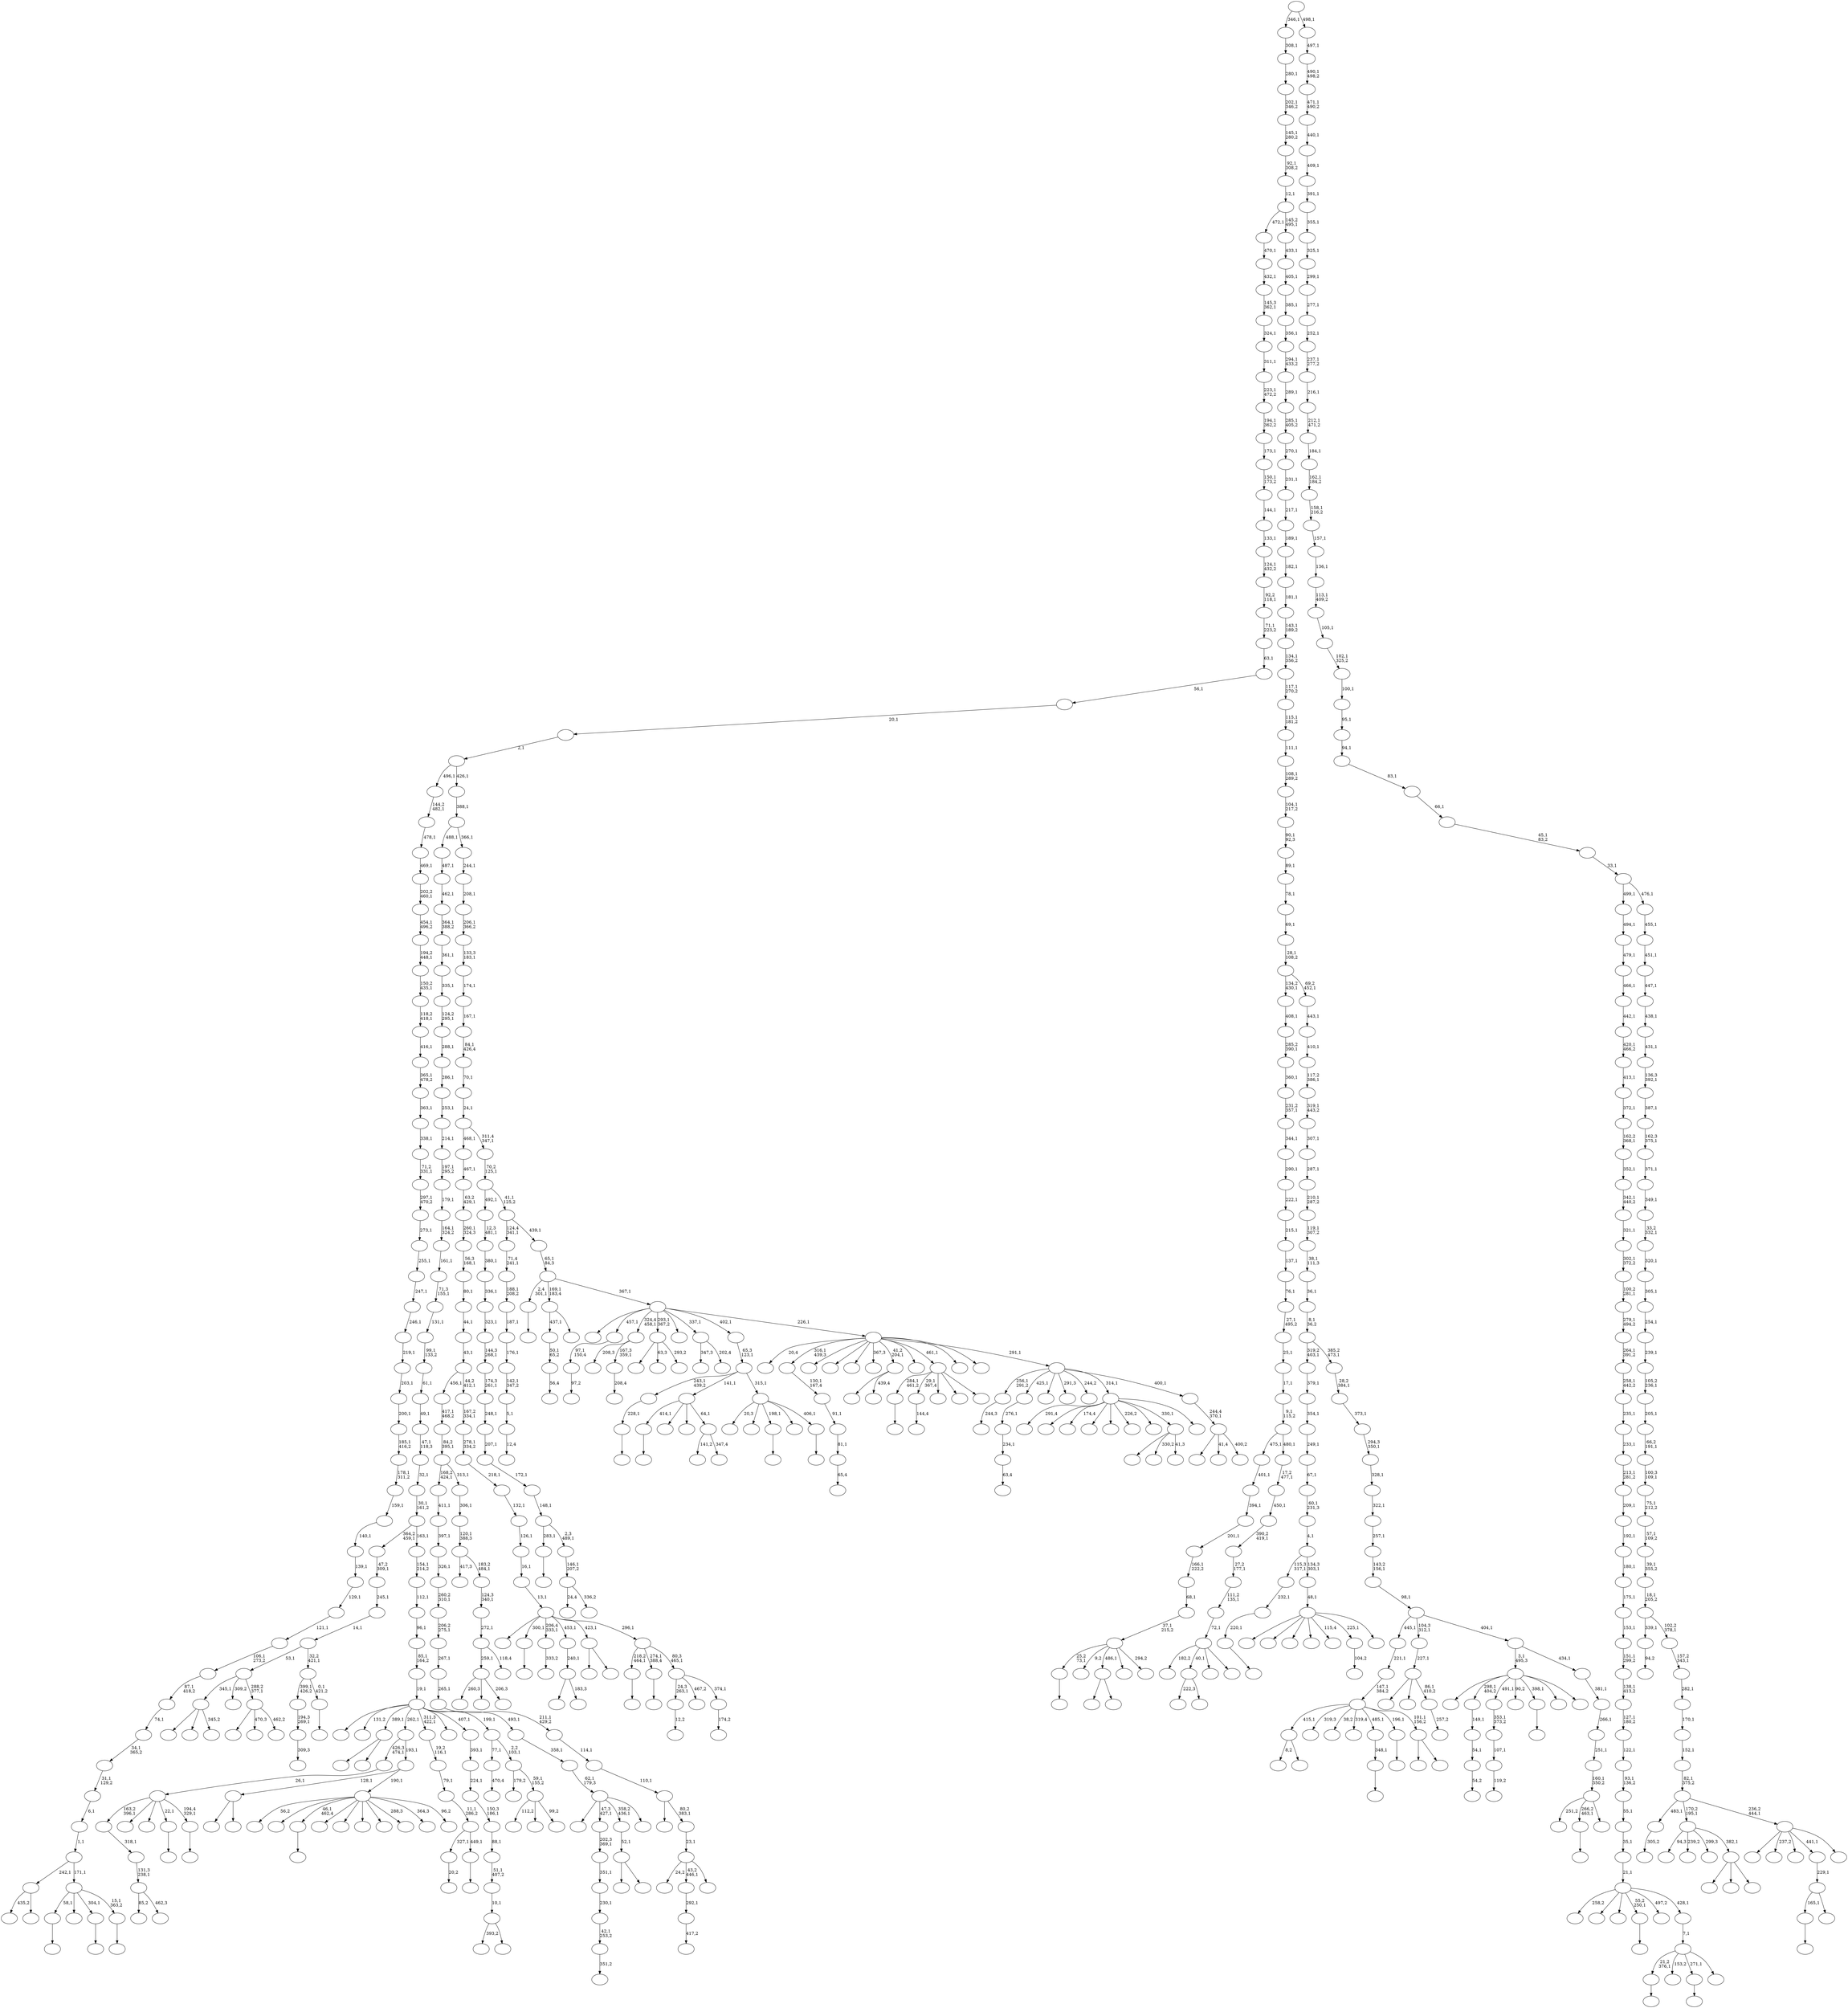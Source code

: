 digraph T {
	700 [label=""]
	699 [label=""]
	698 [label=""]
	697 [label=""]
	696 [label=""]
	695 [label=""]
	694 [label=""]
	693 [label=""]
	692 [label=""]
	691 [label=""]
	690 [label=""]
	689 [label=""]
	688 [label=""]
	687 [label=""]
	686 [label=""]
	685 [label=""]
	684 [label=""]
	683 [label=""]
	682 [label=""]
	681 [label=""]
	680 [label=""]
	679 [label=""]
	678 [label=""]
	677 [label=""]
	676 [label=""]
	675 [label=""]
	674 [label=""]
	673 [label=""]
	672 [label=""]
	671 [label=""]
	670 [label=""]
	669 [label=""]
	668 [label=""]
	667 [label=""]
	666 [label=""]
	665 [label=""]
	664 [label=""]
	663 [label=""]
	662 [label=""]
	661 [label=""]
	660 [label=""]
	659 [label=""]
	658 [label=""]
	657 [label=""]
	656 [label=""]
	655 [label=""]
	654 [label=""]
	653 [label=""]
	652 [label=""]
	651 [label=""]
	650 [label=""]
	649 [label=""]
	648 [label=""]
	647 [label=""]
	646 [label=""]
	645 [label=""]
	644 [label=""]
	643 [label=""]
	642 [label=""]
	641 [label=""]
	640 [label=""]
	639 [label=""]
	638 [label=""]
	637 [label=""]
	636 [label=""]
	635 [label=""]
	634 [label=""]
	633 [label=""]
	632 [label=""]
	631 [label=""]
	630 [label=""]
	629 [label=""]
	628 [label=""]
	627 [label=""]
	626 [label=""]
	625 [label=""]
	624 [label=""]
	623 [label=""]
	622 [label=""]
	621 [label=""]
	620 [label=""]
	619 [label=""]
	618 [label=""]
	617 [label=""]
	616 [label=""]
	615 [label=""]
	614 [label=""]
	613 [label=""]
	612 [label=""]
	611 [label=""]
	610 [label=""]
	609 [label=""]
	608 [label=""]
	607 [label=""]
	606 [label=""]
	605 [label=""]
	604 [label=""]
	603 [label=""]
	602 [label=""]
	601 [label=""]
	600 [label=""]
	599 [label=""]
	598 [label=""]
	597 [label=""]
	596 [label=""]
	595 [label=""]
	594 [label=""]
	593 [label=""]
	592 [label=""]
	591 [label=""]
	590 [label=""]
	589 [label=""]
	588 [label=""]
	587 [label=""]
	586 [label=""]
	585 [label=""]
	584 [label=""]
	583 [label=""]
	582 [label=""]
	581 [label=""]
	580 [label=""]
	579 [label=""]
	578 [label=""]
	577 [label=""]
	576 [label=""]
	575 [label=""]
	574 [label=""]
	573 [label=""]
	572 [label=""]
	571 [label=""]
	570 [label=""]
	569 [label=""]
	568 [label=""]
	567 [label=""]
	566 [label=""]
	565 [label=""]
	564 [label=""]
	563 [label=""]
	562 [label=""]
	561 [label=""]
	560 [label=""]
	559 [label=""]
	558 [label=""]
	557 [label=""]
	556 [label=""]
	555 [label=""]
	554 [label=""]
	553 [label=""]
	552 [label=""]
	551 [label=""]
	550 [label=""]
	549 [label=""]
	548 [label=""]
	547 [label=""]
	546 [label=""]
	545 [label=""]
	544 [label=""]
	543 [label=""]
	542 [label=""]
	541 [label=""]
	540 [label=""]
	539 [label=""]
	538 [label=""]
	537 [label=""]
	536 [label=""]
	535 [label=""]
	534 [label=""]
	533 [label=""]
	532 [label=""]
	531 [label=""]
	530 [label=""]
	529 [label=""]
	528 [label=""]
	527 [label=""]
	526 [label=""]
	525 [label=""]
	524 [label=""]
	523 [label=""]
	522 [label=""]
	521 [label=""]
	520 [label=""]
	519 [label=""]
	518 [label=""]
	517 [label=""]
	516 [label=""]
	515 [label=""]
	514 [label=""]
	513 [label=""]
	512 [label=""]
	511 [label=""]
	510 [label=""]
	509 [label=""]
	508 [label=""]
	507 [label=""]
	506 [label=""]
	505 [label=""]
	504 [label=""]
	503 [label=""]
	502 [label=""]
	501 [label=""]
	500 [label=""]
	499 [label=""]
	498 [label=""]
	497 [label=""]
	496 [label=""]
	495 [label=""]
	494 [label=""]
	493 [label=""]
	492 [label=""]
	491 [label=""]
	490 [label=""]
	489 [label=""]
	488 [label=""]
	487 [label=""]
	486 [label=""]
	485 [label=""]
	484 [label=""]
	483 [label=""]
	482 [label=""]
	481 [label=""]
	480 [label=""]
	479 [label=""]
	478 [label=""]
	477 [label=""]
	476 [label=""]
	475 [label=""]
	474 [label=""]
	473 [label=""]
	472 [label=""]
	471 [label=""]
	470 [label=""]
	469 [label=""]
	468 [label=""]
	467 [label=""]
	466 [label=""]
	465 [label=""]
	464 [label=""]
	463 [label=""]
	462 [label=""]
	461 [label=""]
	460 [label=""]
	459 [label=""]
	458 [label=""]
	457 [label=""]
	456 [label=""]
	455 [label=""]
	454 [label=""]
	453 [label=""]
	452 [label=""]
	451 [label=""]
	450 [label=""]
	449 [label=""]
	448 [label=""]
	447 [label=""]
	446 [label=""]
	445 [label=""]
	444 [label=""]
	443 [label=""]
	442 [label=""]
	441 [label=""]
	440 [label=""]
	439 [label=""]
	438 [label=""]
	437 [label=""]
	436 [label=""]
	435 [label=""]
	434 [label=""]
	433 [label=""]
	432 [label=""]
	431 [label=""]
	430 [label=""]
	429 [label=""]
	428 [label=""]
	427 [label=""]
	426 [label=""]
	425 [label=""]
	424 [label=""]
	423 [label=""]
	422 [label=""]
	421 [label=""]
	420 [label=""]
	419 [label=""]
	418 [label=""]
	417 [label=""]
	416 [label=""]
	415 [label=""]
	414 [label=""]
	413 [label=""]
	412 [label=""]
	411 [label=""]
	410 [label=""]
	409 [label=""]
	408 [label=""]
	407 [label=""]
	406 [label=""]
	405 [label=""]
	404 [label=""]
	403 [label=""]
	402 [label=""]
	401 [label=""]
	400 [label=""]
	399 [label=""]
	398 [label=""]
	397 [label=""]
	396 [label=""]
	395 [label=""]
	394 [label=""]
	393 [label=""]
	392 [label=""]
	391 [label=""]
	390 [label=""]
	389 [label=""]
	388 [label=""]
	387 [label=""]
	386 [label=""]
	385 [label=""]
	384 [label=""]
	383 [label=""]
	382 [label=""]
	381 [label=""]
	380 [label=""]
	379 [label=""]
	378 [label=""]
	377 [label=""]
	376 [label=""]
	375 [label=""]
	374 [label=""]
	373 [label=""]
	372 [label=""]
	371 [label=""]
	370 [label=""]
	369 [label=""]
	368 [label=""]
	367 [label=""]
	366 [label=""]
	365 [label=""]
	364 [label=""]
	363 [label=""]
	362 [label=""]
	361 [label=""]
	360 [label=""]
	359 [label=""]
	358 [label=""]
	357 [label=""]
	356 [label=""]
	355 [label=""]
	354 [label=""]
	353 [label=""]
	352 [label=""]
	351 [label=""]
	350 [label=""]
	349 [label=""]
	348 [label=""]
	347 [label=""]
	346 [label=""]
	345 [label=""]
	344 [label=""]
	343 [label=""]
	342 [label=""]
	341 [label=""]
	340 [label=""]
	339 [label=""]
	338 [label=""]
	337 [label=""]
	336 [label=""]
	335 [label=""]
	334 [label=""]
	333 [label=""]
	332 [label=""]
	331 [label=""]
	330 [label=""]
	329 [label=""]
	328 [label=""]
	327 [label=""]
	326 [label=""]
	325 [label=""]
	324 [label=""]
	323 [label=""]
	322 [label=""]
	321 [label=""]
	320 [label=""]
	319 [label=""]
	318 [label=""]
	317 [label=""]
	316 [label=""]
	315 [label=""]
	314 [label=""]
	313 [label=""]
	312 [label=""]
	311 [label=""]
	310 [label=""]
	309 [label=""]
	308 [label=""]
	307 [label=""]
	306 [label=""]
	305 [label=""]
	304 [label=""]
	303 [label=""]
	302 [label=""]
	301 [label=""]
	300 [label=""]
	299 [label=""]
	298 [label=""]
	297 [label=""]
	296 [label=""]
	295 [label=""]
	294 [label=""]
	293 [label=""]
	292 [label=""]
	291 [label=""]
	290 [label=""]
	289 [label=""]
	288 [label=""]
	287 [label=""]
	286 [label=""]
	285 [label=""]
	284 [label=""]
	283 [label=""]
	282 [label=""]
	281 [label=""]
	280 [label=""]
	279 [label=""]
	278 [label=""]
	277 [label=""]
	276 [label=""]
	275 [label=""]
	274 [label=""]
	273 [label=""]
	272 [label=""]
	271 [label=""]
	270 [label=""]
	269 [label=""]
	268 [label=""]
	267 [label=""]
	266 [label=""]
	265 [label=""]
	264 [label=""]
	263 [label=""]
	262 [label=""]
	261 [label=""]
	260 [label=""]
	259 [label=""]
	258 [label=""]
	257 [label=""]
	256 [label=""]
	255 [label=""]
	254 [label=""]
	253 [label=""]
	252 [label=""]
	251 [label=""]
	250 [label=""]
	249 [label=""]
	248 [label=""]
	247 [label=""]
	246 [label=""]
	245 [label=""]
	244 [label=""]
	243 [label=""]
	242 [label=""]
	241 [label=""]
	240 [label=""]
	239 [label=""]
	238 [label=""]
	237 [label=""]
	236 [label=""]
	235 [label=""]
	234 [label=""]
	233 [label=""]
	232 [label=""]
	231 [label=""]
	230 [label=""]
	229 [label=""]
	228 [label=""]
	227 [label=""]
	226 [label=""]
	225 [label=""]
	224 [label=""]
	223 [label=""]
	222 [label=""]
	221 [label=""]
	220 [label=""]
	219 [label=""]
	218 [label=""]
	217 [label=""]
	216 [label=""]
	215 [label=""]
	214 [label=""]
	213 [label=""]
	212 [label=""]
	211 [label=""]
	210 [label=""]
	209 [label=""]
	208 [label=""]
	207 [label=""]
	206 [label=""]
	205 [label=""]
	204 [label=""]
	203 [label=""]
	202 [label=""]
	201 [label=""]
	200 [label=""]
	199 [label=""]
	198 [label=""]
	197 [label=""]
	196 [label=""]
	195 [label=""]
	194 [label=""]
	193 [label=""]
	192 [label=""]
	191 [label=""]
	190 [label=""]
	189 [label=""]
	188 [label=""]
	187 [label=""]
	186 [label=""]
	185 [label=""]
	184 [label=""]
	183 [label=""]
	182 [label=""]
	181 [label=""]
	180 [label=""]
	179 [label=""]
	178 [label=""]
	177 [label=""]
	176 [label=""]
	175 [label=""]
	174 [label=""]
	173 [label=""]
	172 [label=""]
	171 [label=""]
	170 [label=""]
	169 [label=""]
	168 [label=""]
	167 [label=""]
	166 [label=""]
	165 [label=""]
	164 [label=""]
	163 [label=""]
	162 [label=""]
	161 [label=""]
	160 [label=""]
	159 [label=""]
	158 [label=""]
	157 [label=""]
	156 [label=""]
	155 [label=""]
	154 [label=""]
	153 [label=""]
	152 [label=""]
	151 [label=""]
	150 [label=""]
	149 [label=""]
	148 [label=""]
	147 [label=""]
	146 [label=""]
	145 [label=""]
	144 [label=""]
	143 [label=""]
	142 [label=""]
	141 [label=""]
	140 [label=""]
	139 [label=""]
	138 [label=""]
	137 [label=""]
	136 [label=""]
	135 [label=""]
	134 [label=""]
	133 [label=""]
	132 [label=""]
	131 [label=""]
	130 [label=""]
	129 [label=""]
	128 [label=""]
	127 [label=""]
	126 [label=""]
	125 [label=""]
	124 [label=""]
	123 [label=""]
	122 [label=""]
	121 [label=""]
	120 [label=""]
	119 [label=""]
	118 [label=""]
	117 [label=""]
	116 [label=""]
	115 [label=""]
	114 [label=""]
	113 [label=""]
	112 [label=""]
	111 [label=""]
	110 [label=""]
	109 [label=""]
	108 [label=""]
	107 [label=""]
	106 [label=""]
	105 [label=""]
	104 [label=""]
	103 [label=""]
	102 [label=""]
	101 [label=""]
	100 [label=""]
	99 [label=""]
	98 [label=""]
	97 [label=""]
	96 [label=""]
	95 [label=""]
	94 [label=""]
	93 [label=""]
	92 [label=""]
	91 [label=""]
	90 [label=""]
	89 [label=""]
	88 [label=""]
	87 [label=""]
	86 [label=""]
	85 [label=""]
	84 [label=""]
	83 [label=""]
	82 [label=""]
	81 [label=""]
	80 [label=""]
	79 [label=""]
	78 [label=""]
	77 [label=""]
	76 [label=""]
	75 [label=""]
	74 [label=""]
	73 [label=""]
	72 [label=""]
	71 [label=""]
	70 [label=""]
	69 [label=""]
	68 [label=""]
	67 [label=""]
	66 [label=""]
	65 [label=""]
	64 [label=""]
	63 [label=""]
	62 [label=""]
	61 [label=""]
	60 [label=""]
	59 [label=""]
	58 [label=""]
	57 [label=""]
	56 [label=""]
	55 [label=""]
	54 [label=""]
	53 [label=""]
	52 [label=""]
	51 [label=""]
	50 [label=""]
	49 [label=""]
	48 [label=""]
	47 [label=""]
	46 [label=""]
	45 [label=""]
	44 [label=""]
	43 [label=""]
	42 [label=""]
	41 [label=""]
	40 [label=""]
	39 [label=""]
	38 [label=""]
	37 [label=""]
	36 [label=""]
	35 [label=""]
	34 [label=""]
	33 [label=""]
	32 [label=""]
	31 [label=""]
	30 [label=""]
	29 [label=""]
	28 [label=""]
	27 [label=""]
	26 [label=""]
	25 [label=""]
	24 [label=""]
	23 [label=""]
	22 [label=""]
	21 [label=""]
	20 [label=""]
	19 [label=""]
	18 [label=""]
	17 [label=""]
	16 [label=""]
	15 [label=""]
	14 [label=""]
	13 [label=""]
	12 [label=""]
	11 [label=""]
	10 [label=""]
	9 [label=""]
	8 [label=""]
	7 [label=""]
	6 [label=""]
	5 [label=""]
	4 [label=""]
	3 [label=""]
	2 [label=""]
	1 [label=""]
	0 [label=""]
	696 -> 697 [label=""]
	693 -> 694 [label="351,2"]
	692 -> 693 [label="42,1\n253,2"]
	691 -> 692 [label="230,1"]
	690 -> 691 [label="351,1"]
	689 -> 690 [label="202,3\n369,1"]
	681 -> 682 [label=""]
	680 -> 681 [label="228,1"]
	678 -> 679 [label=""]
	670 -> 671 [label="244,3"]
	665 -> 666 [label=""]
	662 -> 663 [label="54,2"]
	661 -> 662 [label="54,1"]
	660 -> 661 [label="149,1"]
	658 -> 659 [label=""]
	656 -> 657 [label="20,2"]
	652 -> 653 [label=""]
	650 -> 651 [label="65,4"]
	649 -> 650 [label="81,1"]
	648 -> 649 [label="91,1"]
	647 -> 648 [label="130,1\n167,4"]
	639 -> 640 [label="417,2"]
	638 -> 639 [label="292,1"]
	636 -> 642 [label="24,4"]
	636 -> 637 [label="336,2"]
	635 -> 636 [label="146,1\n207,2"]
	634 -> 665 [label="283,1"]
	634 -> 635 [label="2,3\n489,1"]
	633 -> 634 [label="148,1"]
	632 -> 633 [label="172,1"]
	631 -> 632 [label="207,1"]
	630 -> 631 [label="248,1"]
	629 -> 630 [label="174,3\n261,1"]
	628 -> 629 [label="144,3\n268,1"]
	627 -> 628 [label="323,1"]
	626 -> 627 [label="336,1"]
	625 -> 626 [label="380,1"]
	624 -> 625 [label="12,3\n481,1"]
	620 -> 621 [label=""]
	617 -> 618 [label="63,4"]
	616 -> 617 [label="234,1"]
	615 -> 616 [label="276,1"]
	612 -> 613 [label="144,4"]
	608 -> 698 [label=""]
	608 -> 609 [label=""]
	606 -> 684 [label="85,2"]
	606 -> 607 [label="462,3"]
	605 -> 606 [label="131,3\n238,1"]
	604 -> 605 [label="318,1"]
	601 -> 602 [label="97,2"]
	600 -> 601 [label="97,1\n150,4"]
	597 -> 623 [label="8,2"]
	597 -> 598 [label=""]
	593 -> 594 [label="309,3"]
	592 -> 593 [label="194,3\n269,1"]
	588 -> 589 [label=""]
	587 -> 588 [label="220,1"]
	586 -> 587 [label="232,1"]
	583 -> 584 [label=""]
	580 -> 581 [label="119,2"]
	579 -> 580 [label="107,1"]
	578 -> 579 [label="353,1\n373,2"]
	574 -> 575 [label=""]
	571 -> 572 [label=""]
	569 -> 619 [label=""]
	569 -> 570 [label="439,4"]
	564 -> 614 [label=""]
	564 -> 565 [label=""]
	560 -> 561 [label="12,2"]
	556 -> 557 [label=""]
	553 -> 554 [label="333,2"]
	550 -> 551 [label="208,4"]
	549 -> 667 [label="208,3"]
	549 -> 550 [label="167,3\n359,1"]
	546 -> 547 [label=""]
	543 -> 544 [label=""]
	541 -> 542 [label=""]
	526 -> 527 [label="56,4"]
	525 -> 526 [label="50,1\n65,2"]
	522 -> 573 [label="222,3"]
	522 -> 523 [label=""]
	516 -> 517 [label=""]
	513 -> 514 [label=""]
	510 -> 511 [label=""]
	509 -> 604 [label="163,2\n396,1"]
	509 -> 548 [label=""]
	509 -> 540 [label=""]
	509 -> 516 [label="22,1"]
	509 -> 510 [label="194,4\n329,1"]
	508 -> 509 [label="26,1"]
	500 -> 501 [label="12,4"]
	499 -> 500 [label="5,1"]
	498 -> 499 [label="142,1\n347,2"]
	497 -> 498 [label="176,1"]
	496 -> 497 [label="187,1"]
	495 -> 496 [label="188,1\n208,2"]
	494 -> 495 [label="71,4\n241,1"]
	492 -> 668 [label=""]
	492 -> 493 [label=""]
	487 -> 488 [label=""]
	485 -> 673 [label="24,2"]
	485 -> 638 [label="43,2\n446,1"]
	485 -> 486 [label=""]
	484 -> 485 [label="23,1"]
	483 -> 535 [label=""]
	483 -> 484 [label="80,2\n383,1"]
	482 -> 483 [label="110,1"]
	481 -> 482 [label="114,1"]
	480 -> 481 [label="211,1\n429,2"]
	479 -> 480 [label="265,1"]
	478 -> 479 [label="267,1"]
	477 -> 478 [label="206,2\n275,1"]
	476 -> 477 [label="260,2\n310,1"]
	475 -> 476 [label="326,1"]
	474 -> 475 [label="397,1"]
	473 -> 474 [label="411,1"]
	470 -> 591 [label="141,2"]
	470 -> 471 [label="347,4"]
	469 -> 678 [label="414,1"]
	469 -> 563 [label=""]
	469 -> 521 [label=""]
	469 -> 470 [label="64,1"]
	466 -> 467 [label=""]
	461 -> 538 [label="260,3"]
	461 -> 536 [label=""]
	461 -> 462 [label="206,3"]
	458 -> 700 [label="435,2"]
	458 -> 459 [label=""]
	454 -> 646 [label=""]
	454 -> 545 [label=""]
	454 -> 455 [label="345,2"]
	451 -> 504 [label=""]
	451 -> 502 [label="330,2"]
	451 -> 452 [label="41,3"]
	449 -> 645 [label="291,4"]
	449 -> 596 [label=""]
	449 -> 537 [label="174,4"]
	449 -> 528 [label=""]
	449 -> 518 [label=""]
	449 -> 506 [label="226,2"]
	449 -> 489 [label=""]
	449 -> 451 [label="330,1"]
	449 -> 450 [label=""]
	444 -> 669 [label=""]
	444 -> 445 [label="183,3"]
	443 -> 444 [label="240,1"]
	439 -> 440 [label=""]
	437 -> 699 [label="56,2"]
	437 -> 688 [label=""]
	437 -> 541 [label="46,1\n462,4"]
	437 -> 524 [label=""]
	437 -> 503 [label=""]
	437 -> 460 [label=""]
	437 -> 453 [label=""]
	437 -> 442 [label="288,3"]
	437 -> 441 [label="364,3"]
	437 -> 438 [label="96,2"]
	436 -> 608 [label="128,1"]
	436 -> 437 [label="190,1"]
	435 -> 508 [label="426,3\n474,1"]
	435 -> 436 [label="193,1"]
	433 -> 525 [label="437,1"]
	433 -> 434 [label=""]
	431 -> 432 [label="470,4"]
	429 -> 430 [label=""]
	428 -> 429 [label="348,1"]
	425 -> 461 [label="259,1"]
	425 -> 426 [label="118,4"]
	424 -> 425 [label="272,1"]
	423 -> 424 [label="124,3\n340,1"]
	422 -> 505 [label="417,3"]
	422 -> 423 [label="183,2\n484,1"]
	421 -> 422 [label="120,1\n388,3"]
	420 -> 421 [label="306,1"]
	419 -> 473 [label="168,2\n424,1"]
	419 -> 420 [label="313,1"]
	418 -> 419 [label="84,2\n395,1"]
	417 -> 418 [label="417,1\n468,2"]
	415 -> 416 [label=""]
	414 -> 656 [label="327,1"]
	414 -> 415 [label="449,1"]
	413 -> 414 [label="11,1\n286,2"]
	412 -> 413 [label="79,1"]
	411 -> 412 [label="19,2\n116,1"]
	409 -> 652 [label="284,1\n461,2"]
	409 -> 612 [label="29,1\n367,4"]
	409 -> 562 [label=""]
	409 -> 447 [label=""]
	409 -> 410 [label=""]
	407 -> 408 [label="104,2"]
	405 -> 406 [label=""]
	401 -> 567 [label=""]
	401 -> 402 [label=""]
	400 -> 401 [label="52,1"]
	398 -> 696 [label="25,2\n73,1"]
	398 -> 566 [label="9,2"]
	398 -> 564 [label="486,1"]
	398 -> 448 [label=""]
	398 -> 399 [label="294,2"]
	397 -> 398 [label="37,1\n215,2"]
	396 -> 397 [label="68,1"]
	395 -> 396 [label="166,1\n222,2"]
	394 -> 395 [label="201,1"]
	393 -> 394 [label="394,1"]
	392 -> 393 [label="401,1"]
	390 -> 672 [label=""]
	390 -> 622 [label="470,3"]
	390 -> 391 [label="462,2"]
	389 -> 454 [label="345,1"]
	389 -> 404 [label="309,2"]
	389 -> 390 [label="288,2\n377,1"]
	387 -> 687 [label=""]
	387 -> 403 [label="63,3"]
	387 -> 388 [label="293,2"]
	384 -> 385 [label=""]
	382 -> 490 [label=""]
	382 -> 383 [label=""]
	380 -> 381 [label="94,2"]
	374 -> 375 [label=""]
	373 -> 571 [label="58,1"]
	373 -> 539 [label=""]
	373 -> 439 [label="304,1"]
	373 -> 374 [label="15,1\n363,2"]
	372 -> 458 [label="242,1"]
	372 -> 373 [label="171,1"]
	371 -> 372 [label="1,1"]
	370 -> 371 [label="6,1"]
	369 -> 370 [label="31,1\n129,2"]
	368 -> 369 [label="34,1\n365,2"]
	367 -> 368 [label="74,1"]
	366 -> 367 [label="87,1\n418,2"]
	365 -> 366 [label="106,1\n273,2"]
	364 -> 365 [label="121,1"]
	363 -> 364 [label="129,1"]
	362 -> 363 [label="139,1"]
	361 -> 362 [label="140,1"]
	360 -> 361 [label="159,1"]
	359 -> 360 [label="178,1\n311,2"]
	358 -> 359 [label="185,1\n416,2"]
	357 -> 358 [label="200,1"]
	356 -> 357 [label="203,1"]
	355 -> 356 [label="219,1"]
	354 -> 355 [label="246,1"]
	353 -> 354 [label="247,1"]
	352 -> 353 [label="255,1"]
	351 -> 352 [label="273,1"]
	350 -> 351 [label="297,1\n470,2"]
	349 -> 350 [label="71,2\n331,1"]
	348 -> 349 [label="338,1"]
	347 -> 348 [label="363,1"]
	346 -> 347 [label="365,1\n478,2"]
	345 -> 346 [label="416,1"]
	344 -> 345 [label="118,2\n418,1"]
	343 -> 344 [label="150,2\n435,1"]
	342 -> 343 [label="194,2\n448,1"]
	341 -> 342 [label="454,1\n496,2"]
	340 -> 341 [label="202,2\n460,1"]
	339 -> 340 [label="469,1"]
	338 -> 339 [label="478,1"]
	337 -> 338 [label="144,2\n482,1"]
	335 -> 685 [label=""]
	335 -> 655 [label=""]
	335 -> 595 [label=""]
	335 -> 558 [label=""]
	335 -> 507 [label="115,4"]
	335 -> 407 [label="225,1"]
	335 -> 336 [label=""]
	334 -> 335 [label="48,1"]
	333 -> 586 [label="115,3\n317,1"]
	333 -> 334 [label="134,3\n303,1"]
	332 -> 333 [label="4,1"]
	331 -> 332 [label="60,1\n231,3"]
	330 -> 331 [label="67,1"]
	329 -> 330 [label="249,1"]
	328 -> 329 [label="354,1"]
	327 -> 328 [label="379,1"]
	325 -> 654 [label="182,2"]
	325 -> 522 [label="40,1"]
	325 -> 464 [label=""]
	325 -> 326 [label=""]
	324 -> 325 [label="72,1"]
	323 -> 324 [label="111,2\n135,1"]
	322 -> 323 [label="27,2\n177,1"]
	321 -> 322 [label="390,2\n419,1"]
	320 -> 321 [label="450,1"]
	319 -> 320 [label="17,2\n477,1"]
	318 -> 392 [label="475,1"]
	318 -> 319 [label="480,1"]
	317 -> 318 [label="9,1\n115,2"]
	316 -> 317 [label="17,1"]
	315 -> 316 [label="25,1"]
	314 -> 315 [label="27,1\n495,2"]
	313 -> 314 [label="76,1"]
	312 -> 313 [label="137,1"]
	311 -> 312 [label="215,1"]
	310 -> 311 [label="222,1"]
	309 -> 310 [label="290,1"]
	308 -> 309 [label="344,1"]
	307 -> 308 [label="231,2\n357,1"]
	306 -> 307 [label="360,1"]
	305 -> 306 [label="285,2\n390,1"]
	304 -> 305 [label="408,1"]
	302 -> 303 [label=""]
	301 -> 592 [label="399,1\n426,2"]
	301 -> 302 [label="0,1\n421,2"]
	300 -> 389 [label="53,1"]
	300 -> 301 [label="32,2\n421,1"]
	299 -> 300 [label="14,1"]
	298 -> 299 [label="245,1"]
	297 -> 298 [label="47,2\n309,1"]
	292 -> 512 [label="393,2"]
	292 -> 293 [label=""]
	291 -> 292 [label="10,1"]
	290 -> 291 [label="51,1\n407,2"]
	289 -> 290 [label="88,1"]
	288 -> 289 [label="150,3\n186,1"]
	287 -> 288 [label="224,1"]
	286 -> 287 [label="393,1"]
	284 -> 285 [label="305,2"]
	281 -> 472 [label=""]
	281 -> 282 [label=""]
	280 -> 597 [label="415,1"]
	280 -> 590 [label="319,3"]
	280 -> 568 [label="38,2"]
	280 -> 446 [label="319,4"]
	280 -> 428 [label="485,1"]
	280 -> 405 [label="196,1"]
	280 -> 281 [label="101,1\n156,2"]
	279 -> 280 [label="147,1\n384,2"]
	278 -> 279 [label="221,1"]
	276 -> 664 [label=""]
	276 -> 660 [label="298,1\n404,2"]
	276 -> 578 [label="491,1"]
	276 -> 534 [label="90,2"]
	276 -> 513 [label="398,1"]
	276 -> 463 [label=""]
	276 -> 277 [label=""]
	274 -> 275 [label="174,2"]
	273 -> 560 [label="24,3\n263,1"]
	273 -> 520 [label="467,2"]
	273 -> 274 [label="374,1"]
	272 -> 658 [label="218,2\n464,1"]
	272 -> 466 [label="274,1\n388,4"]
	272 -> 273 [label="80,3\n465,1"]
	271 -> 585 [label=""]
	271 -> 556 [label="300,1"]
	271 -> 553 [label="206,4\n333,1"]
	271 -> 443 [label="453,1"]
	271 -> 382 [label="423,1"]
	271 -> 272 [label="296,1"]
	270 -> 271 [label="13,1"]
	269 -> 270 [label="16,1"]
	268 -> 269 [label="126,1"]
	267 -> 268 [label="132,1"]
	266 -> 267 [label="218,1"]
	265 -> 266 [label="278,1\n334,2"]
	264 -> 265 [label="167,2\n334,1"]
	263 -> 417 [label="456,1"]
	263 -> 264 [label="44,2\n412,1"]
	262 -> 263 [label="43,1"]
	261 -> 262 [label="44,1"]
	260 -> 261 [label="80,1"]
	259 -> 260 [label="56,3\n168,1"]
	258 -> 259 [label="260,1\n324,3"]
	257 -> 258 [label="63,2\n429,1"]
	256 -> 257 [label="467,1"]
	254 -> 533 [label="112,2"]
	254 -> 491 [label=""]
	254 -> 255 [label="99,2"]
	253 -> 296 [label="179,2"]
	253 -> 254 [label="59,1\n155,2"]
	252 -> 431 [label="77,1"]
	252 -> 253 [label="2,2\n103,1"]
	250 -> 620 [label="21,2\n376,1"]
	250 -> 582 [label="153,2"]
	250 -> 546 [label="271,1"]
	250 -> 251 [label=""]
	249 -> 250 [label="7,1"]
	248 -> 674 [label="258,2"]
	248 -> 559 [label=""]
	248 -> 457 [label=""]
	248 -> 384 [label="55,2\n250,1"]
	248 -> 378 [label="497,2"]
	248 -> 249 [label="428,1"]
	247 -> 248 [label="21,1"]
	246 -> 247 [label="35,1"]
	245 -> 246 [label="55,1"]
	244 -> 245 [label="93,1\n136,2"]
	243 -> 244 [label="122,1"]
	242 -> 243 [label="127,1\n180,2"]
	241 -> 242 [label="138,1\n413,2"]
	240 -> 241 [label="151,1\n299,2"]
	239 -> 240 [label="153,1"]
	238 -> 239 [label="175,1"]
	237 -> 238 [label="180,1"]
	236 -> 237 [label="192,1"]
	235 -> 236 [label="209,1"]
	234 -> 235 [label="213,1\n281,2"]
	233 -> 234 [label="233,1"]
	232 -> 233 [label="235,1"]
	231 -> 232 [label="258,1\n442,2"]
	230 -> 231 [label="264,1\n391,2"]
	229 -> 230 [label="279,1\n494,2"]
	228 -> 229 [label="100,2\n281,1"]
	227 -> 228 [label="302,1\n372,2"]
	226 -> 227 [label="321,1"]
	225 -> 226 [label="342,1\n440,2"]
	224 -> 225 [label="352,1"]
	223 -> 224 [label="162,2\n368,1"]
	222 -> 223 [label="372,1"]
	221 -> 222 [label="413,1"]
	220 -> 221 [label="420,1\n466,2"]
	219 -> 220 [label="442,1"]
	218 -> 219 [label="466,1"]
	217 -> 218 [label="479,1"]
	216 -> 217 [label="494,1"]
	214 -> 427 [label="347,3"]
	214 -> 215 [label="202,4"]
	212 -> 695 [label=""]
	212 -> 689 [label="47,3\n427,1"]
	212 -> 400 [label="358,2\n436,1"]
	212 -> 213 [label=""]
	211 -> 212 [label="62,1\n179,3"]
	210 -> 211 [label="358,1"]
	209 -> 677 [label=""]
	209 -> 532 [label="131,2"]
	209 -> 492 [label="389,1"]
	209 -> 435 [label="262,1"]
	209 -> 411 [label="311,3\n422,1"]
	209 -> 295 [label=""]
	209 -> 286 [label="407,1"]
	209 -> 252 [label="199,1"]
	209 -> 210 [label="493,1"]
	208 -> 209 [label="19,1"]
	207 -> 208 [label="85,1\n164,2"]
	206 -> 207 [label="96,1"]
	205 -> 206 [label="112,1"]
	204 -> 205 [label="154,1\n214,2"]
	203 -> 297 [label="364,2\n459,1"]
	203 -> 204 [label="163,1"]
	202 -> 203 [label="30,1\n161,2"]
	201 -> 202 [label="32,1"]
	200 -> 201 [label="47,1\n118,3"]
	199 -> 200 [label="49,1"]
	198 -> 199 [label="61,1"]
	197 -> 198 [label="99,1\n133,2"]
	196 -> 197 [label="131,1"]
	195 -> 196 [label="71,3\n155,1"]
	194 -> 195 [label="161,1"]
	193 -> 194 [label="164,1\n324,2"]
	192 -> 193 [label="179,1"]
	191 -> 192 [label="197,1\n295,2"]
	190 -> 191 [label="214,1"]
	189 -> 190 [label="253,1"]
	188 -> 189 [label="286,1"]
	187 -> 188 [label="288,1"]
	186 -> 187 [label="124,2\n295,1"]
	185 -> 186 [label="335,1"]
	184 -> 185 [label="361,1"]
	183 -> 184 [label="364,1\n388,2"]
	182 -> 183 [label="462,1"]
	181 -> 182 [label="487,1"]
	179 -> 180 [label="257,2"]
	178 -> 611 [label=""]
	178 -> 376 [label=""]
	178 -> 179 [label="86,1\n410,2"]
	177 -> 178 [label="227,1"]
	175 -> 574 [label="165,1"]
	175 -> 176 [label=""]
	174 -> 175 [label="229,1"]
	172 -> 173 [label=""]
	171 -> 686 [label="20,3"]
	171 -> 675 [label=""]
	171 -> 583 [label="198,1"]
	171 -> 456 [label=""]
	171 -> 172 [label="406,1"]
	170 -> 680 [label="243,1\n439,2"]
	170 -> 469 [label="141,1"]
	170 -> 171 [label="315,1"]
	169 -> 170 [label="65,3\n123,1"]
	167 -> 531 [label=""]
	167 -> 515 [label="41,4"]
	167 -> 168 [label="400,2"]
	166 -> 167 [label="244,4\n370,1"]
	165 -> 670 [label="256,1\n291,2"]
	165 -> 615 [label="425,1"]
	165 -> 552 [label=""]
	165 -> 519 [label="291,3"]
	165 -> 468 [label="244,2"]
	165 -> 449 [label="314,1"]
	165 -> 166 [label="400,1"]
	164 -> 676 [label="20,4"]
	164 -> 647 [label="316,1\n439,3"]
	164 -> 644 [label=""]
	164 -> 610 [label=""]
	164 -> 603 [label=""]
	164 -> 577 [label="367,3"]
	164 -> 569 [label="41,2\n204,1"]
	164 -> 529 [label=""]
	164 -> 409 [label="461,1"]
	164 -> 379 [label=""]
	164 -> 294 [label=""]
	164 -> 165 [label="291,1"]
	163 -> 683 [label=""]
	163 -> 600 [label="457,1"]
	163 -> 549 [label="324,4\n458,1"]
	163 -> 387 [label="293,1\n367,2"]
	163 -> 386 [label=""]
	163 -> 214 [label="337,1"]
	163 -> 169 [label="402,1"]
	163 -> 164 [label="226,1"]
	162 -> 487 [label="2,4\n301,1"]
	162 -> 433 [label="169,1\n183,4"]
	162 -> 163 [label="367,1"]
	161 -> 162 [label="65,1\n84,3"]
	160 -> 494 [label="124,4\n341,1"]
	160 -> 161 [label="439,1"]
	159 -> 624 [label="492,1"]
	159 -> 160 [label="41,1\n125,2"]
	158 -> 159 [label="70,2\n125,1"]
	157 -> 256 [label="468,1"]
	157 -> 158 [label="311,4\n347,1"]
	156 -> 157 [label="24,1"]
	155 -> 156 [label="70,1"]
	154 -> 155 [label="84,1\n426,4"]
	153 -> 154 [label="167,1"]
	152 -> 153 [label="174,1"]
	151 -> 152 [label="133,3\n183,1"]
	150 -> 151 [label="206,1\n366,2"]
	149 -> 150 [label="208,1"]
	148 -> 149 [label="244,1"]
	147 -> 181 [label="488,1"]
	147 -> 148 [label="366,1"]
	146 -> 147 [label="388,1"]
	145 -> 337 [label="496,1"]
	145 -> 146 [label="426,1"]
	144 -> 145 [label="2,1"]
	143 -> 144 [label="20,1"]
	142 -> 143 [label="56,1"]
	141 -> 142 [label="63,1"]
	140 -> 141 [label="71,1\n223,2"]
	139 -> 140 [label="92,2\n118,1"]
	138 -> 139 [label="124,1\n432,2"]
	137 -> 138 [label="133,1"]
	136 -> 137 [label="144,1"]
	135 -> 136 [label="150,1\n173,2"]
	134 -> 135 [label="173,1"]
	133 -> 134 [label="194,1\n362,2"]
	132 -> 133 [label="223,1\n472,2"]
	131 -> 132 [label="311,1"]
	130 -> 131 [label="324,1"]
	129 -> 130 [label="145,3\n362,1"]
	128 -> 129 [label="432,1"]
	127 -> 128 [label="470,1"]
	125 -> 599 [label=""]
	125 -> 465 [label=""]
	125 -> 126 [label=""]
	124 -> 643 [label="94,3"]
	124 -> 530 [label="239,2"]
	124 -> 283 [label="299,3"]
	124 -> 125 [label="382,1"]
	122 -> 641 [label="251,2"]
	122 -> 543 [label="266,2\n463,1"]
	122 -> 123 [label=""]
	121 -> 122 [label="160,1\n350,2"]
	120 -> 121 [label="251,1"]
	119 -> 120 [label="266,1"]
	118 -> 119 [label="381,1"]
	117 -> 276 [label="3,1\n495,3"]
	117 -> 118 [label="434,1"]
	116 -> 278 [label="445,1"]
	116 -> 177 [label="104,3\n312,1"]
	116 -> 117 [label="404,1"]
	115 -> 116 [label="98,1"]
	114 -> 115 [label="143,2\n156,1"]
	113 -> 114 [label="257,1"]
	112 -> 113 [label="322,1"]
	111 -> 112 [label="328,1"]
	110 -> 111 [label="294,3\n350,1"]
	109 -> 110 [label="373,1"]
	108 -> 109 [label="28,2\n384,1"]
	107 -> 327 [label="319,2\n403,1"]
	107 -> 108 [label="385,2\n473,1"]
	106 -> 107 [label="8,1\n36,2"]
	105 -> 106 [label="36,1"]
	104 -> 105 [label="38,1\n111,3"]
	103 -> 104 [label="119,1\n307,2"]
	102 -> 103 [label="210,1\n287,2"]
	101 -> 102 [label="287,1"]
	100 -> 101 [label="307,1"]
	99 -> 100 [label="319,1\n443,2"]
	98 -> 99 [label="117,2\n386,1"]
	97 -> 98 [label="410,1"]
	96 -> 97 [label="443,1"]
	95 -> 304 [label="134,2\n430,1"]
	95 -> 96 [label="69,2\n452,1"]
	94 -> 95 [label="28,1\n108,2"]
	93 -> 94 [label="69,1"]
	92 -> 93 [label="78,1"]
	91 -> 92 [label="89,1"]
	90 -> 91 [label="90,1\n92,3"]
	89 -> 90 [label="104,1\n217,2"]
	88 -> 89 [label="108,1\n289,2"]
	87 -> 88 [label="111,1"]
	86 -> 87 [label="115,1\n181,2"]
	85 -> 86 [label="117,1\n270,2"]
	84 -> 85 [label="134,1\n356,2"]
	83 -> 84 [label="143,1\n189,2"]
	82 -> 83 [label="181,1"]
	81 -> 82 [label="182,1"]
	80 -> 81 [label="189,1"]
	79 -> 80 [label="217,1"]
	78 -> 79 [label="231,1"]
	77 -> 78 [label="270,1"]
	76 -> 77 [label="285,1\n405,2"]
	75 -> 76 [label="289,1"]
	74 -> 75 [label="294,1\n433,2"]
	73 -> 74 [label="356,1"]
	72 -> 73 [label="385,1"]
	71 -> 72 [label="405,1"]
	70 -> 71 [label="433,1"]
	69 -> 127 [label="472,1"]
	69 -> 70 [label="145,2\n495,1"]
	68 -> 69 [label="12,1"]
	67 -> 68 [label="92,1\n308,2"]
	66 -> 67 [label="145,1\n280,2"]
	65 -> 66 [label="202,1\n346,2"]
	64 -> 65 [label="280,1"]
	63 -> 64 [label="308,1"]
	61 -> 576 [label=""]
	61 -> 555 [label="237,2"]
	61 -> 377 [label=""]
	61 -> 174 [label="441,1"]
	61 -> 62 [label=""]
	60 -> 284 [label="483,1"]
	60 -> 124 [label="170,2\n195,1"]
	60 -> 61 [label="236,2\n444,1"]
	59 -> 60 [label="82,1\n375,2"]
	58 -> 59 [label="152,1"]
	57 -> 58 [label="170,1"]
	56 -> 57 [label="282,1"]
	55 -> 56 [label="157,2\n343,1"]
	54 -> 380 [label="339,1"]
	54 -> 55 [label="102,2\n378,1"]
	53 -> 54 [label="18,1\n205,2"]
	52 -> 53 [label="39,1\n355,2"]
	51 -> 52 [label="57,1\n109,2"]
	50 -> 51 [label="75,1\n212,2"]
	49 -> 50 [label="100,3\n109,1"]
	48 -> 49 [label="66,2\n191,1"]
	47 -> 48 [label="205,1"]
	46 -> 47 [label="105,2\n236,1"]
	45 -> 46 [label="239,1"]
	44 -> 45 [label="254,1"]
	43 -> 44 [label="305,1"]
	42 -> 43 [label="320,1"]
	41 -> 42 [label="33,2\n332,1"]
	40 -> 41 [label="349,1"]
	39 -> 40 [label="371,1"]
	38 -> 39 [label="162,3\n375,1"]
	37 -> 38 [label="387,1"]
	36 -> 37 [label="136,3\n392,1"]
	35 -> 36 [label="431,1"]
	34 -> 35 [label="438,1"]
	33 -> 34 [label="447,1"]
	32 -> 33 [label="451,1"]
	31 -> 32 [label="455,1"]
	30 -> 216 [label="499,1"]
	30 -> 31 [label="476,1"]
	29 -> 30 [label="33,1"]
	28 -> 29 [label="45,1\n83,2"]
	27 -> 28 [label="66,1"]
	26 -> 27 [label="83,1"]
	25 -> 26 [label="94,1"]
	24 -> 25 [label="95,1"]
	23 -> 24 [label="100,1"]
	22 -> 23 [label="102,1\n325,2"]
	21 -> 22 [label="105,1"]
	20 -> 21 [label="113,1\n409,2"]
	19 -> 20 [label="136,1"]
	18 -> 19 [label="157,1"]
	17 -> 18 [label="158,1\n216,2"]
	16 -> 17 [label="162,1\n184,2"]
	15 -> 16 [label="184,1"]
	14 -> 15 [label="212,1\n471,2"]
	13 -> 14 [label="216,1"]
	12 -> 13 [label="237,1\n277,2"]
	11 -> 12 [label="252,1"]
	10 -> 11 [label="277,1"]
	9 -> 10 [label="299,1"]
	8 -> 9 [label="325,1"]
	7 -> 8 [label="355,1"]
	6 -> 7 [label="391,1"]
	5 -> 6 [label="409,1"]
	4 -> 5 [label="440,1"]
	3 -> 4 [label="471,1\n490,2"]
	2 -> 3 [label="490,1\n498,2"]
	1 -> 2 [label="497,1"]
	0 -> 63 [label="346,1"]
	0 -> 1 [label="498,1"]
}
